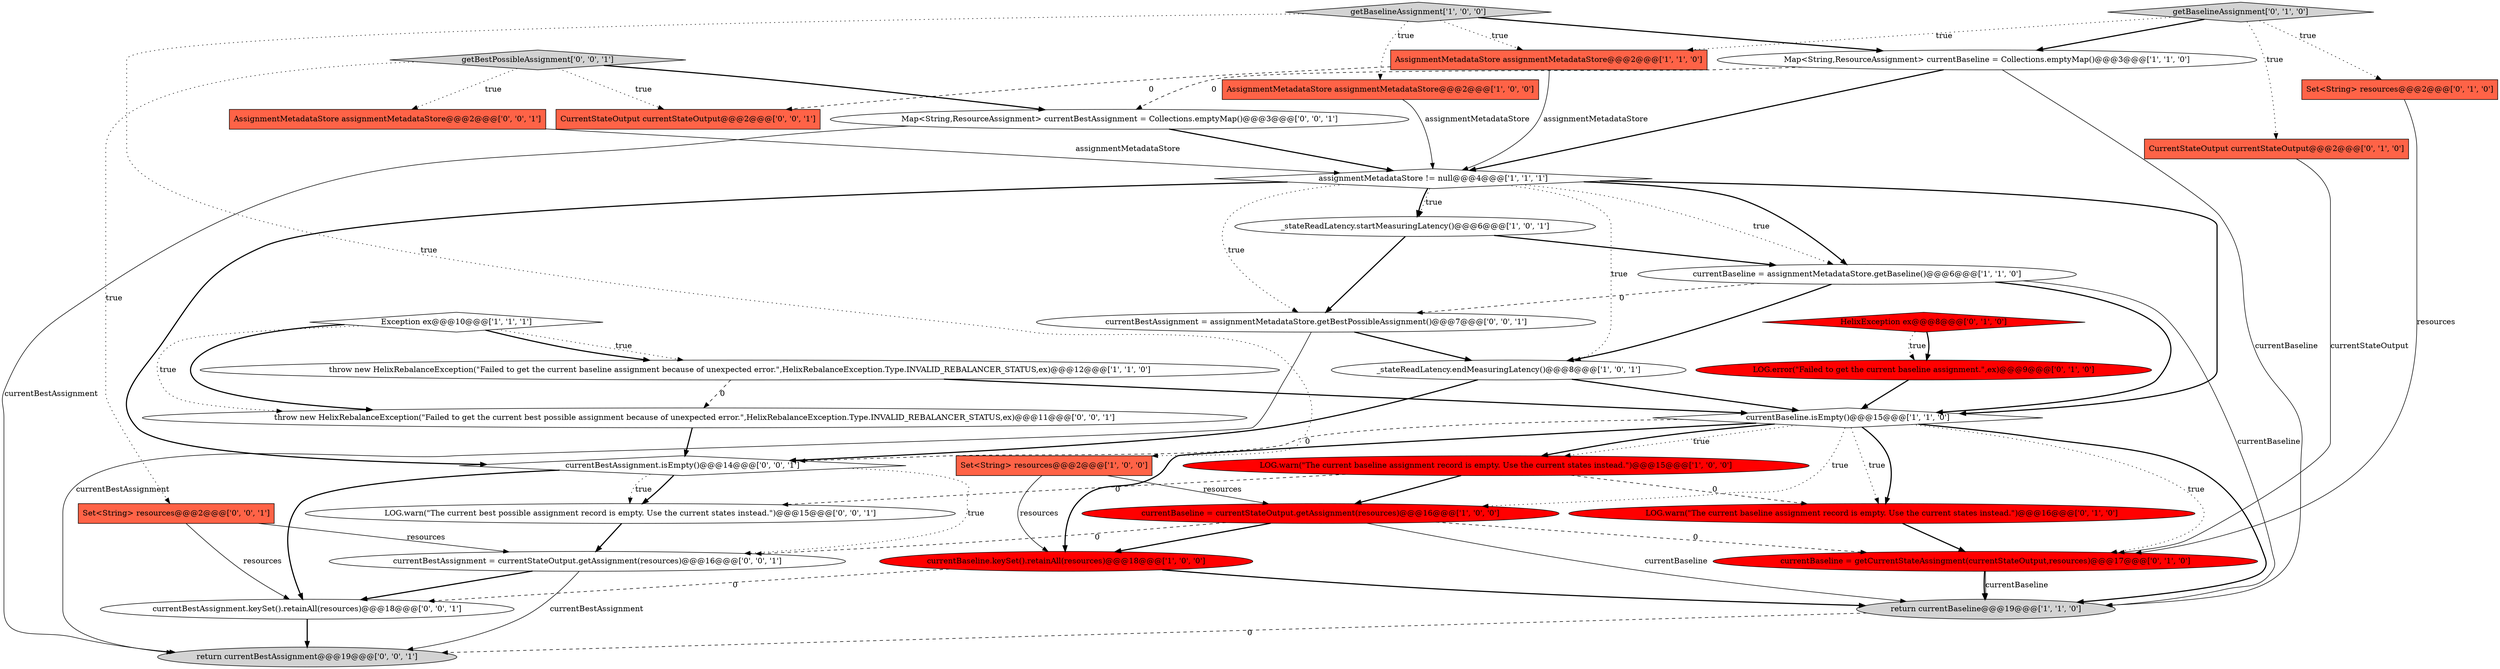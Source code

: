 digraph {
30 [style = filled, label = "throw new HelixRebalanceException(\"Failed to get the current best possible assignment because of unexpected error.\",HelixRebalanceException.Type.INVALID_REBALANCER_STATUS,ex)@@@11@@@['0', '0', '1']", fillcolor = white, shape = ellipse image = "AAA0AAABBB3BBB"];
32 [style = filled, label = "currentBestAssignment = currentStateOutput.getAssignment(resources)@@@16@@@['0', '0', '1']", fillcolor = white, shape = ellipse image = "AAA0AAABBB3BBB"];
28 [style = filled, label = "LOG.warn(\"The current best possible assignment record is empty. Use the current states instead.\")@@@15@@@['0', '0', '1']", fillcolor = white, shape = ellipse image = "AAA0AAABBB3BBB"];
34 [style = filled, label = "currentBestAssignment = assignmentMetadataStore.getBestPossibleAssignment()@@@7@@@['0', '0', '1']", fillcolor = white, shape = ellipse image = "AAA0AAABBB3BBB"];
9 [style = filled, label = "currentBaseline = currentStateOutput.getAssignment(resources)@@@16@@@['1', '0', '0']", fillcolor = red, shape = ellipse image = "AAA1AAABBB1BBB"];
5 [style = filled, label = "throw new HelixRebalanceException(\"Failed to get the current baseline assignment because of unexpected error.\",HelixRebalanceException.Type.INVALID_REBALANCER_STATUS,ex)@@@12@@@['1', '1', '0']", fillcolor = white, shape = ellipse image = "AAA0AAABBB1BBB"];
25 [style = filled, label = "Set<String> resources@@@2@@@['0', '0', '1']", fillcolor = tomato, shape = box image = "AAA0AAABBB3BBB"];
15 [style = filled, label = "currentBaseline.keySet().retainAll(resources)@@@18@@@['1', '0', '0']", fillcolor = red, shape = ellipse image = "AAA1AAABBB1BBB"];
17 [style = filled, label = "Set<String> resources@@@2@@@['0', '1', '0']", fillcolor = tomato, shape = box image = "AAA0AAABBB2BBB"];
27 [style = filled, label = "currentBestAssignment.isEmpty()@@@14@@@['0', '0', '1']", fillcolor = white, shape = diamond image = "AAA0AAABBB3BBB"];
7 [style = filled, label = "_stateReadLatency.startMeasuringLatency()@@@6@@@['1', '0', '1']", fillcolor = white, shape = ellipse image = "AAA0AAABBB1BBB"];
2 [style = filled, label = "LOG.warn(\"The current baseline assignment record is empty. Use the current states instead.\")@@@15@@@['1', '0', '0']", fillcolor = red, shape = ellipse image = "AAA1AAABBB1BBB"];
4 [style = filled, label = "getBaselineAssignment['1', '0', '0']", fillcolor = lightgray, shape = diamond image = "AAA0AAABBB1BBB"];
3 [style = filled, label = "assignmentMetadataStore != null@@@4@@@['1', '1', '1']", fillcolor = white, shape = diamond image = "AAA0AAABBB1BBB"];
11 [style = filled, label = "AssignmentMetadataStore assignmentMetadataStore@@@2@@@['1', '1', '0']", fillcolor = tomato, shape = box image = "AAA0AAABBB1BBB"];
10 [style = filled, label = "currentBaseline = assignmentMetadataStore.getBaseline()@@@6@@@['1', '1', '0']", fillcolor = white, shape = ellipse image = "AAA0AAABBB1BBB"];
29 [style = filled, label = "Map<String,ResourceAssignment> currentBestAssignment = Collections.emptyMap()@@@3@@@['0', '0', '1']", fillcolor = white, shape = ellipse image = "AAA0AAABBB3BBB"];
31 [style = filled, label = "return currentBestAssignment@@@19@@@['0', '0', '1']", fillcolor = lightgray, shape = ellipse image = "AAA0AAABBB3BBB"];
8 [style = filled, label = "_stateReadLatency.endMeasuringLatency()@@@8@@@['1', '0', '1']", fillcolor = white, shape = ellipse image = "AAA0AAABBB1BBB"];
24 [style = filled, label = "AssignmentMetadataStore assignmentMetadataStore@@@2@@@['0', '0', '1']", fillcolor = tomato, shape = box image = "AAA0AAABBB3BBB"];
21 [style = filled, label = "LOG.warn(\"The current baseline assignment record is empty. Use the current states instead.\")@@@16@@@['0', '1', '0']", fillcolor = red, shape = ellipse image = "AAA1AAABBB2BBB"];
26 [style = filled, label = "getBestPossibleAssignment['0', '0', '1']", fillcolor = lightgray, shape = diamond image = "AAA0AAABBB3BBB"];
23 [style = filled, label = "currentBestAssignment.keySet().retainAll(resources)@@@18@@@['0', '0', '1']", fillcolor = white, shape = ellipse image = "AAA0AAABBB3BBB"];
33 [style = filled, label = "CurrentStateOutput currentStateOutput@@@2@@@['0', '0', '1']", fillcolor = tomato, shape = box image = "AAA0AAABBB3BBB"];
18 [style = filled, label = "CurrentStateOutput currentStateOutput@@@2@@@['0', '1', '0']", fillcolor = tomato, shape = box image = "AAA0AAABBB2BBB"];
20 [style = filled, label = "HelixException ex@@@8@@@['0', '1', '0']", fillcolor = red, shape = diamond image = "AAA1AAABBB2BBB"];
6 [style = filled, label = "AssignmentMetadataStore assignmentMetadataStore@@@2@@@['1', '0', '0']", fillcolor = tomato, shape = box image = "AAA0AAABBB1BBB"];
1 [style = filled, label = "return currentBaseline@@@19@@@['1', '1', '0']", fillcolor = lightgray, shape = ellipse image = "AAA0AAABBB1BBB"];
16 [style = filled, label = "currentBaseline = getCurrentStateAssingment(currentStateOutput,resources)@@@17@@@['0', '1', '0']", fillcolor = red, shape = ellipse image = "AAA1AAABBB2BBB"];
0 [style = filled, label = "Set<String> resources@@@2@@@['1', '0', '0']", fillcolor = tomato, shape = box image = "AAA0AAABBB1BBB"];
13 [style = filled, label = "Exception ex@@@10@@@['1', '1', '1']", fillcolor = white, shape = diamond image = "AAA0AAABBB1BBB"];
22 [style = filled, label = "getBaselineAssignment['0', '1', '0']", fillcolor = lightgray, shape = diamond image = "AAA0AAABBB2BBB"];
12 [style = filled, label = "Map<String,ResourceAssignment> currentBaseline = Collections.emptyMap()@@@3@@@['1', '1', '0']", fillcolor = white, shape = ellipse image = "AAA0AAABBB1BBB"];
14 [style = filled, label = "currentBaseline.isEmpty()@@@15@@@['1', '1', '0']", fillcolor = white, shape = diamond image = "AAA0AAABBB1BBB"];
19 [style = filled, label = "LOG.error(\"Failed to get the current baseline assignment.\",ex)@@@9@@@['0', '1', '0']", fillcolor = red, shape = ellipse image = "AAA1AAABBB2BBB"];
27->32 [style = dotted, label="true"];
32->23 [style = bold, label=""];
10->34 [style = dashed, label="0"];
11->33 [style = dashed, label="0"];
27->28 [style = bold, label=""];
13->5 [style = dotted, label="true"];
25->32 [style = solid, label="resources"];
11->3 [style = solid, label="assignmentMetadataStore"];
3->34 [style = dotted, label="true"];
32->31 [style = solid, label="currentBestAssignment"];
3->27 [style = bold, label=""];
14->21 [style = dotted, label="true"];
10->8 [style = bold, label=""];
26->24 [style = dotted, label="true"];
21->16 [style = bold, label=""];
10->1 [style = solid, label="currentBaseline"];
8->27 [style = bold, label=""];
14->2 [style = dotted, label="true"];
3->7 [style = dotted, label="true"];
10->14 [style = bold, label=""];
1->31 [style = dashed, label="0"];
4->0 [style = dotted, label="true"];
30->27 [style = bold, label=""];
2->9 [style = bold, label=""];
34->8 [style = bold, label=""];
29->31 [style = solid, label="currentBestAssignment"];
18->16 [style = solid, label="currentStateOutput"];
3->10 [style = bold, label=""];
3->7 [style = bold, label=""];
2->21 [style = dashed, label="0"];
2->28 [style = dashed, label="0"];
13->5 [style = bold, label=""];
14->15 [style = bold, label=""];
20->19 [style = bold, label=""];
14->21 [style = bold, label=""];
5->30 [style = dashed, label="0"];
23->31 [style = bold, label=""];
9->16 [style = dashed, label="0"];
12->1 [style = solid, label="currentBaseline"];
22->18 [style = dotted, label="true"];
26->33 [style = dotted, label="true"];
3->10 [style = dotted, label="true"];
4->11 [style = dotted, label="true"];
8->14 [style = bold, label=""];
34->31 [style = solid, label="currentBestAssignment"];
16->1 [style = solid, label="currentBaseline"];
9->32 [style = dashed, label="0"];
28->32 [style = bold, label=""];
14->16 [style = dotted, label="true"];
9->1 [style = solid, label="currentBaseline"];
13->30 [style = dotted, label="true"];
0->9 [style = solid, label="resources"];
19->14 [style = bold, label=""];
16->1 [style = bold, label=""];
4->12 [style = bold, label=""];
14->2 [style = bold, label=""];
12->3 [style = bold, label=""];
20->19 [style = dotted, label="true"];
25->23 [style = solid, label="resources"];
15->1 [style = bold, label=""];
4->6 [style = dotted, label="true"];
0->15 [style = solid, label="resources"];
15->23 [style = dashed, label="0"];
6->3 [style = solid, label="assignmentMetadataStore"];
7->10 [style = bold, label=""];
26->25 [style = dotted, label="true"];
26->29 [style = bold, label=""];
29->3 [style = bold, label=""];
3->14 [style = bold, label=""];
22->11 [style = dotted, label="true"];
13->30 [style = bold, label=""];
5->14 [style = bold, label=""];
17->16 [style = solid, label="resources"];
14->27 [style = dashed, label="0"];
14->1 [style = bold, label=""];
27->28 [style = dotted, label="true"];
7->34 [style = bold, label=""];
9->15 [style = bold, label=""];
22->12 [style = bold, label=""];
12->29 [style = dashed, label="0"];
24->3 [style = solid, label="assignmentMetadataStore"];
22->17 [style = dotted, label="true"];
27->23 [style = bold, label=""];
14->9 [style = dotted, label="true"];
3->8 [style = dotted, label="true"];
}
